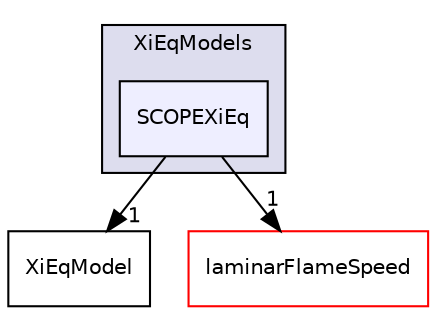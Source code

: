 digraph "applications/solvers/combustion/PDRFoam/XiModels/XiEqModels/SCOPEXiEq" {
  bgcolor=transparent;
  compound=true
  node [ fontsize="10", fontname="Helvetica"];
  edge [ labelfontsize="10", labelfontname="Helvetica"];
  subgraph clusterdir_86c6030308677972953fc7979d3a85bb {
    graph [ bgcolor="#ddddee", pencolor="black", label="XiEqModels" fontname="Helvetica", fontsize="10", URL="dir_86c6030308677972953fc7979d3a85bb.html"]
  dir_2c42a6fe3770ac2302de58602b512ce5 [shape=box, label="SCOPEXiEq", style="filled", fillcolor="#eeeeff", pencolor="black", URL="dir_2c42a6fe3770ac2302de58602b512ce5.html"];
  }
  dir_a02a87a06df1180e1e734c7954ddb4f4 [shape=box label="XiEqModel" URL="dir_a02a87a06df1180e1e734c7954ddb4f4.html"];
  dir_7c5380a9e15431c3d88f79d83259de89 [shape=box label="laminarFlameSpeed" color="red" URL="dir_7c5380a9e15431c3d88f79d83259de89.html"];
  dir_2c42a6fe3770ac2302de58602b512ce5->dir_a02a87a06df1180e1e734c7954ddb4f4 [headlabel="1", labeldistance=1.5 headhref="dir_000099_000100.html"];
  dir_2c42a6fe3770ac2302de58602b512ce5->dir_7c5380a9e15431c3d88f79d83259de89 [headlabel="1", labeldistance=1.5 headhref="dir_000099_000079.html"];
}
